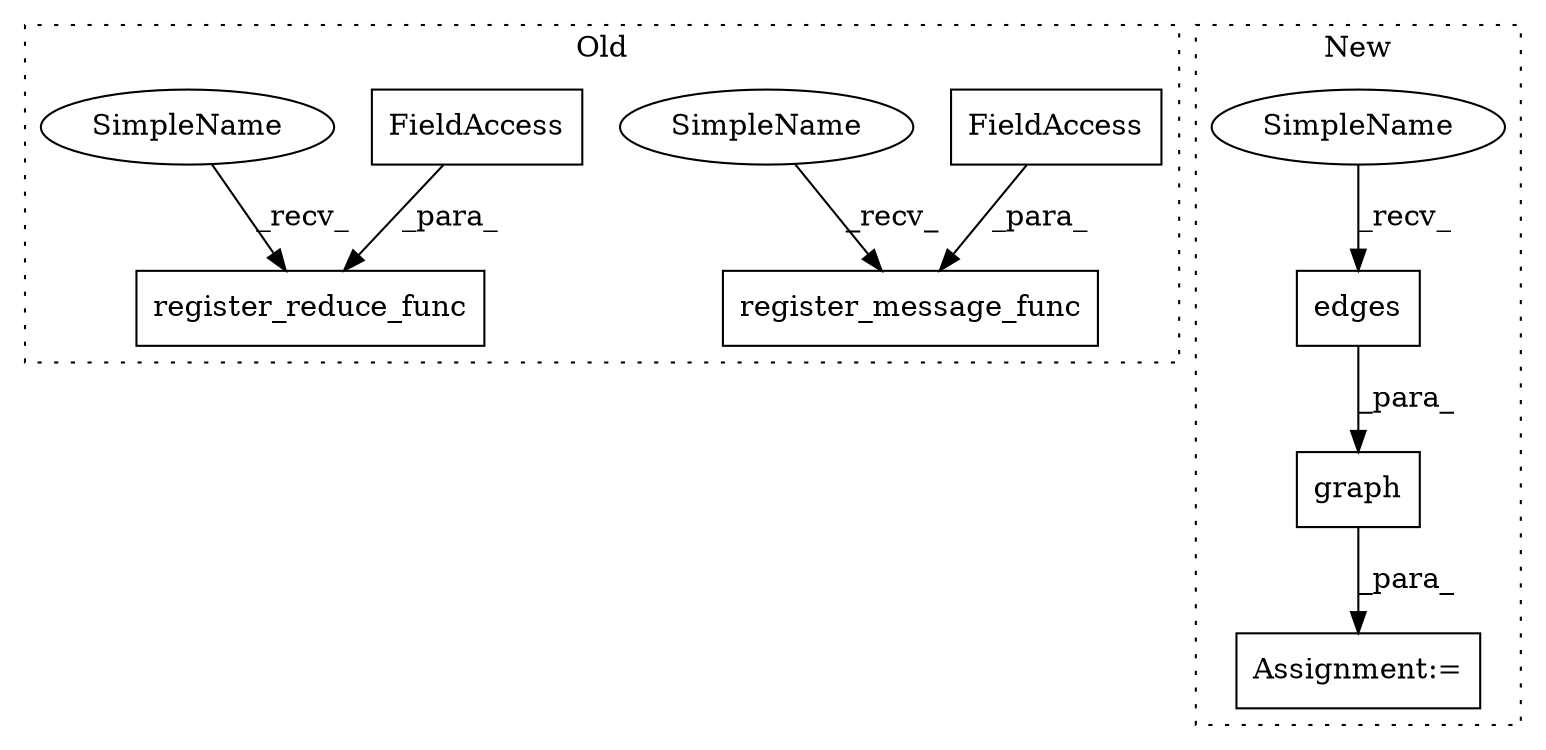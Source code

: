 digraph G {
subgraph cluster0 {
1 [label="register_reduce_func" a="32" s="1864,1890" l="21,1" shape="box"];
5 [label="register_message_func" a="32" s="1825,1852" l="22,1" shape="box"];
6 [label="FieldAccess" a="22" s="1885" l="5" shape="box"];
7 [label="FieldAccess" a="22" s="1847" l="5" shape="box"];
8 [label="SimpleName" a="42" s="1820" l="4" shape="ellipse"];
9 [label="SimpleName" a="42" s="1859" l="4" shape="ellipse"];
label = "Old";
style="dotted";
}
subgraph cluster1 {
2 [label="graph" a="32" s="1839,1857" l="6,1" shape="box"];
3 [label="edges" a="32" s="1850" l="7" shape="box"];
4 [label="Assignment:=" a="7" s="1834" l="1" shape="box"];
10 [label="SimpleName" a="42" s="1845" l="4" shape="ellipse"];
label = "New";
style="dotted";
}
2 -> 4 [label="_para_"];
3 -> 2 [label="_para_"];
6 -> 1 [label="_para_"];
7 -> 5 [label="_para_"];
8 -> 5 [label="_recv_"];
9 -> 1 [label="_recv_"];
10 -> 3 [label="_recv_"];
}